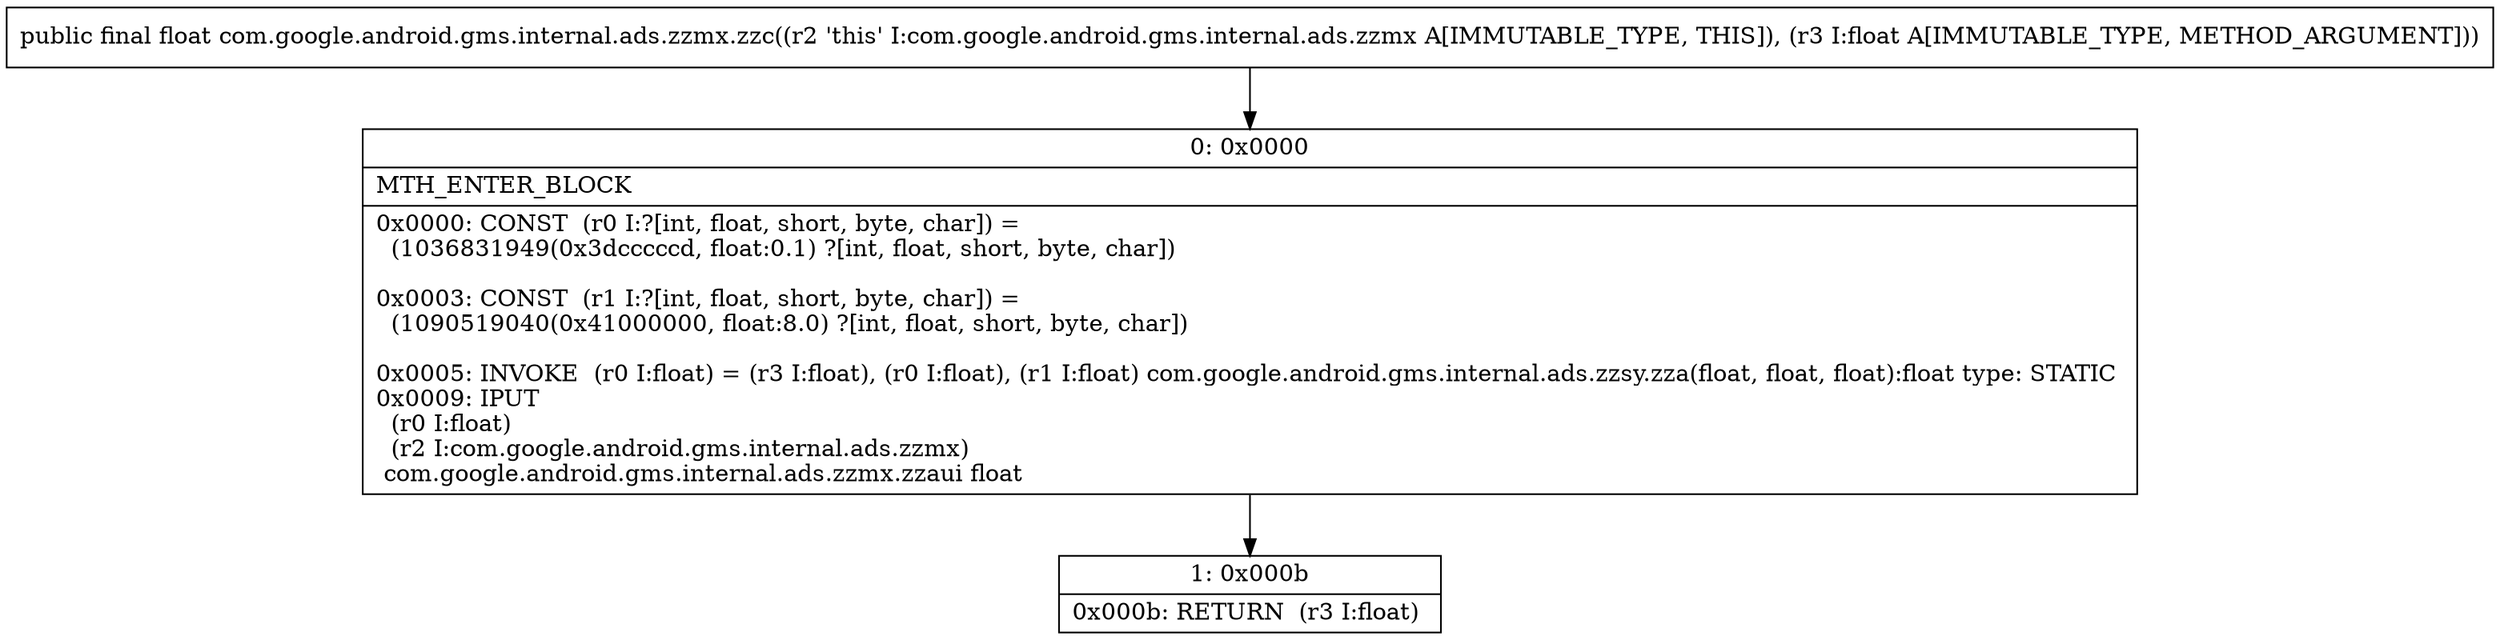 digraph "CFG forcom.google.android.gms.internal.ads.zzmx.zzc(F)F" {
Node_0 [shape=record,label="{0\:\ 0x0000|MTH_ENTER_BLOCK\l|0x0000: CONST  (r0 I:?[int, float, short, byte, char]) = \l  (1036831949(0x3dcccccd, float:0.1) ?[int, float, short, byte, char])\l \l0x0003: CONST  (r1 I:?[int, float, short, byte, char]) = \l  (1090519040(0x41000000, float:8.0) ?[int, float, short, byte, char])\l \l0x0005: INVOKE  (r0 I:float) = (r3 I:float), (r0 I:float), (r1 I:float) com.google.android.gms.internal.ads.zzsy.zza(float, float, float):float type: STATIC \l0x0009: IPUT  \l  (r0 I:float)\l  (r2 I:com.google.android.gms.internal.ads.zzmx)\l com.google.android.gms.internal.ads.zzmx.zzaui float \l}"];
Node_1 [shape=record,label="{1\:\ 0x000b|0x000b: RETURN  (r3 I:float) \l}"];
MethodNode[shape=record,label="{public final float com.google.android.gms.internal.ads.zzmx.zzc((r2 'this' I:com.google.android.gms.internal.ads.zzmx A[IMMUTABLE_TYPE, THIS]), (r3 I:float A[IMMUTABLE_TYPE, METHOD_ARGUMENT])) }"];
MethodNode -> Node_0;
Node_0 -> Node_1;
}


